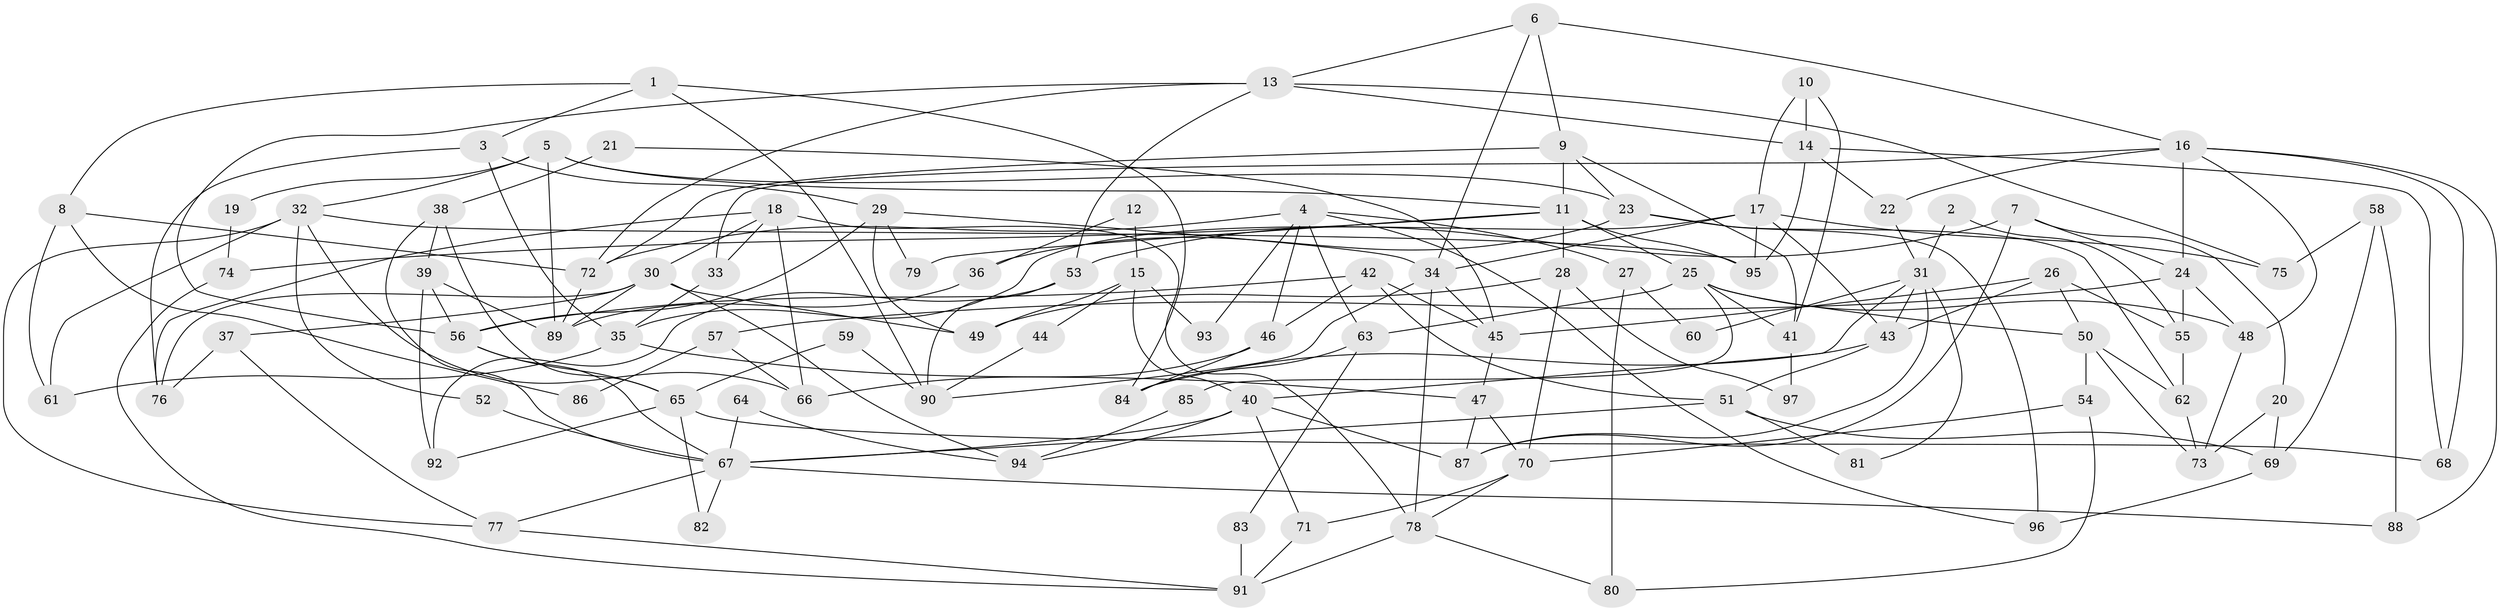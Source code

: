 // coarse degree distribution, {2: 0.25, 6: 0.041666666666666664, 8: 0.041666666666666664, 4: 0.08333333333333333, 5: 0.1875, 3: 0.16666666666666666, 9: 0.0625, 7: 0.125, 10: 0.041666666666666664}
// Generated by graph-tools (version 1.1) at 2025/53/03/04/25 21:53:08]
// undirected, 97 vertices, 194 edges
graph export_dot {
graph [start="1"]
  node [color=gray90,style=filled];
  1;
  2;
  3;
  4;
  5;
  6;
  7;
  8;
  9;
  10;
  11;
  12;
  13;
  14;
  15;
  16;
  17;
  18;
  19;
  20;
  21;
  22;
  23;
  24;
  25;
  26;
  27;
  28;
  29;
  30;
  31;
  32;
  33;
  34;
  35;
  36;
  37;
  38;
  39;
  40;
  41;
  42;
  43;
  44;
  45;
  46;
  47;
  48;
  49;
  50;
  51;
  52;
  53;
  54;
  55;
  56;
  57;
  58;
  59;
  60;
  61;
  62;
  63;
  64;
  65;
  66;
  67;
  68;
  69;
  70;
  71;
  72;
  73;
  74;
  75;
  76;
  77;
  78;
  79;
  80;
  81;
  82;
  83;
  84;
  85;
  86;
  87;
  88;
  89;
  90;
  91;
  92;
  93;
  94;
  95;
  96;
  97;
  1 -- 3;
  1 -- 84;
  1 -- 8;
  1 -- 90;
  2 -- 31;
  2 -- 55;
  3 -- 76;
  3 -- 35;
  3 -- 29;
  4 -- 72;
  4 -- 96;
  4 -- 27;
  4 -- 46;
  4 -- 63;
  4 -- 93;
  5 -- 89;
  5 -- 11;
  5 -- 19;
  5 -- 23;
  5 -- 32;
  6 -- 34;
  6 -- 13;
  6 -- 9;
  6 -- 16;
  7 -- 24;
  7 -- 20;
  7 -- 53;
  7 -- 87;
  8 -- 61;
  8 -- 72;
  8 -- 86;
  9 -- 23;
  9 -- 11;
  9 -- 41;
  9 -- 72;
  10 -- 14;
  10 -- 17;
  10 -- 41;
  11 -- 25;
  11 -- 28;
  11 -- 74;
  11 -- 79;
  11 -- 95;
  12 -- 36;
  12 -- 15;
  13 -- 53;
  13 -- 72;
  13 -- 14;
  13 -- 56;
  13 -- 75;
  14 -- 22;
  14 -- 68;
  14 -- 95;
  15 -- 49;
  15 -- 40;
  15 -- 44;
  15 -- 93;
  16 -- 68;
  16 -- 22;
  16 -- 24;
  16 -- 33;
  16 -- 48;
  16 -- 88;
  17 -- 35;
  17 -- 95;
  17 -- 34;
  17 -- 43;
  17 -- 75;
  18 -- 66;
  18 -- 78;
  18 -- 30;
  18 -- 33;
  18 -- 76;
  19 -- 74;
  20 -- 73;
  20 -- 69;
  21 -- 45;
  21 -- 38;
  22 -- 31;
  23 -- 62;
  23 -- 36;
  23 -- 96;
  24 -- 48;
  24 -- 55;
  24 -- 57;
  25 -- 41;
  25 -- 63;
  25 -- 48;
  25 -- 50;
  25 -- 85;
  26 -- 55;
  26 -- 45;
  26 -- 43;
  26 -- 50;
  27 -- 80;
  27 -- 60;
  28 -- 49;
  28 -- 70;
  28 -- 97;
  29 -- 56;
  29 -- 34;
  29 -- 49;
  29 -- 79;
  30 -- 76;
  30 -- 37;
  30 -- 49;
  30 -- 89;
  30 -- 94;
  31 -- 40;
  31 -- 43;
  31 -- 60;
  31 -- 81;
  31 -- 87;
  32 -- 95;
  32 -- 52;
  32 -- 61;
  32 -- 66;
  32 -- 77;
  33 -- 35;
  34 -- 45;
  34 -- 78;
  34 -- 90;
  35 -- 47;
  35 -- 61;
  36 -- 89;
  37 -- 77;
  37 -- 76;
  38 -- 67;
  38 -- 39;
  38 -- 65;
  39 -- 56;
  39 -- 89;
  39 -- 92;
  40 -- 87;
  40 -- 67;
  40 -- 71;
  40 -- 94;
  41 -- 97;
  42 -- 45;
  42 -- 56;
  42 -- 46;
  42 -- 51;
  43 -- 51;
  43 -- 84;
  44 -- 90;
  45 -- 47;
  46 -- 66;
  46 -- 84;
  47 -- 87;
  47 -- 70;
  48 -- 73;
  50 -- 54;
  50 -- 62;
  50 -- 73;
  51 -- 67;
  51 -- 69;
  51 -- 81;
  52 -- 67;
  53 -- 90;
  53 -- 92;
  54 -- 70;
  54 -- 80;
  55 -- 62;
  56 -- 65;
  56 -- 67;
  57 -- 66;
  57 -- 86;
  58 -- 75;
  58 -- 88;
  58 -- 69;
  59 -- 65;
  59 -- 90;
  62 -- 73;
  63 -- 84;
  63 -- 83;
  64 -- 67;
  64 -- 94;
  65 -- 92;
  65 -- 68;
  65 -- 82;
  67 -- 77;
  67 -- 82;
  67 -- 88;
  69 -- 96;
  70 -- 71;
  70 -- 78;
  71 -- 91;
  72 -- 89;
  74 -- 91;
  77 -- 91;
  78 -- 80;
  78 -- 91;
  83 -- 91;
  85 -- 94;
}
